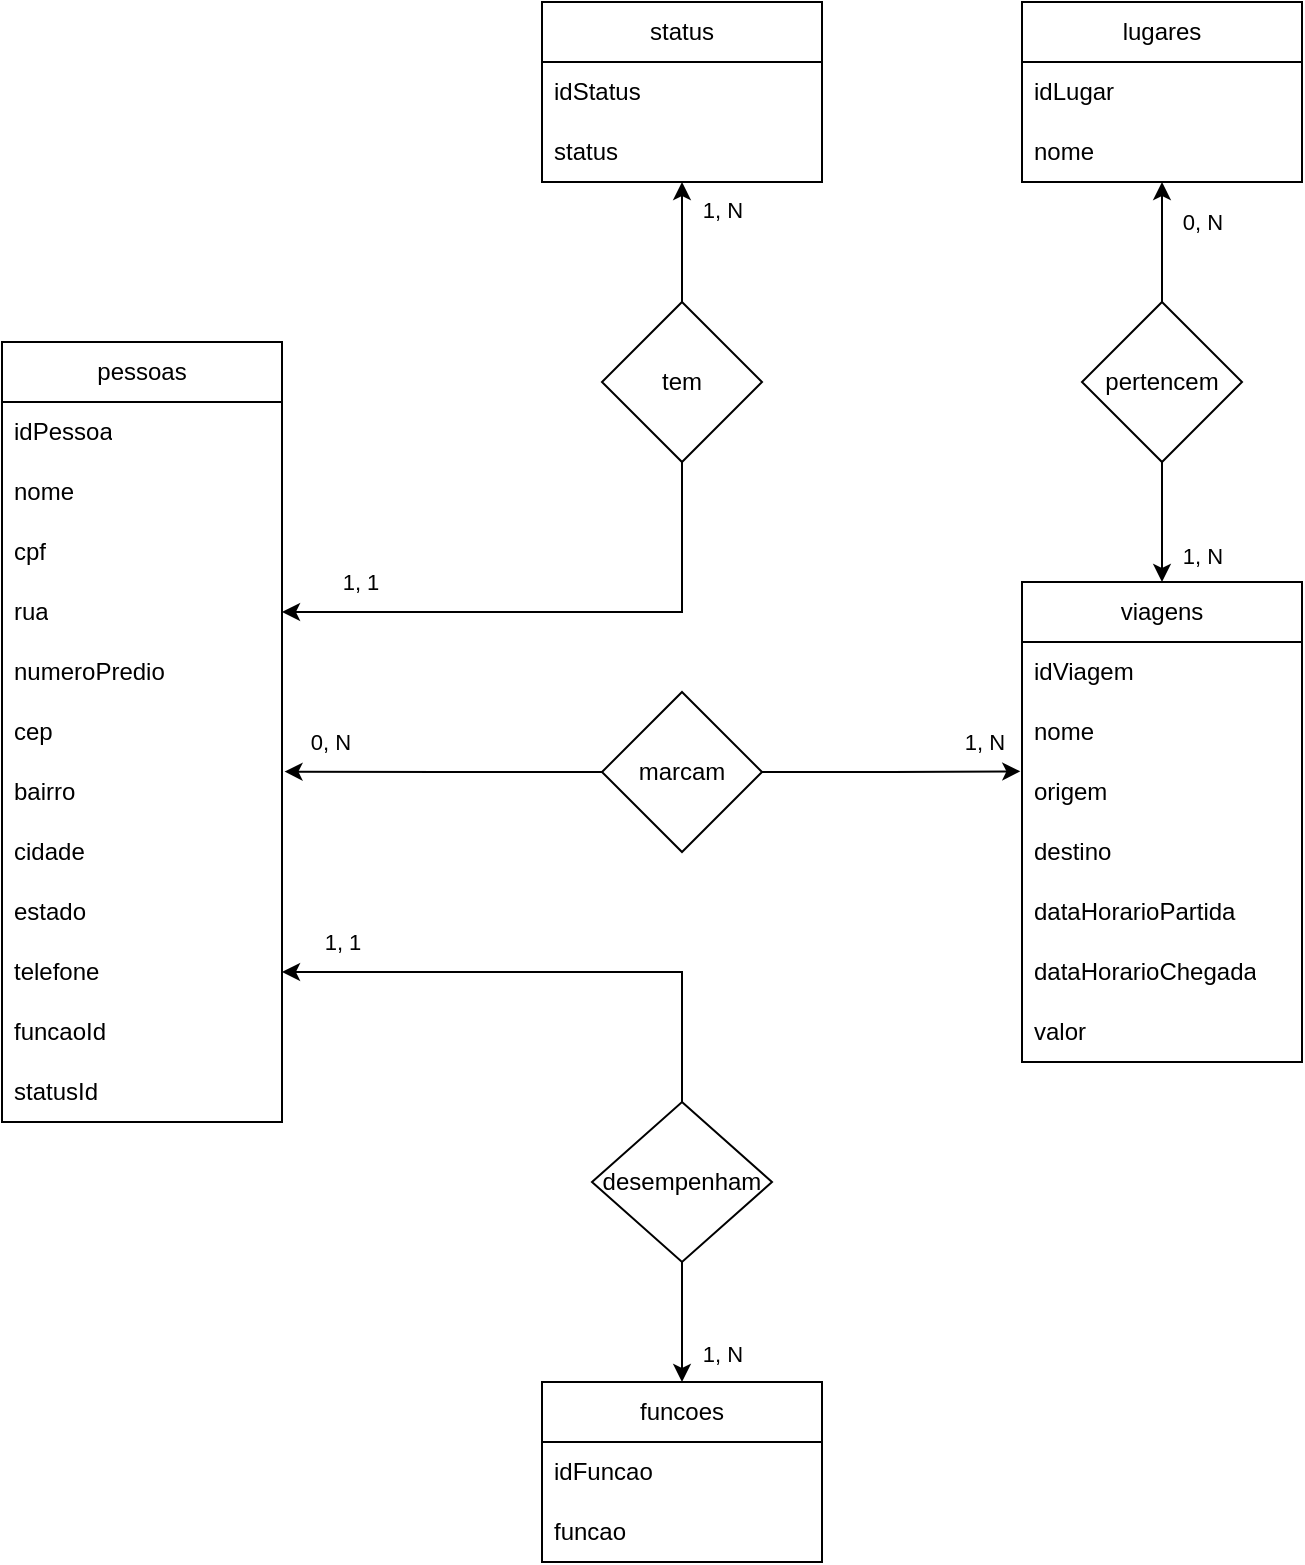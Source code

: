 <mxfile version="21.3.0" type="google">
  <diagram id="C5RBs43oDa-KdzZeNtuy" name="Page-1">
    <mxGraphModel dx="223" dy="1742" grid="1" gridSize="10" guides="1" tooltips="1" connect="1" arrows="1" fold="1" page="1" pageScale="1" pageWidth="827" pageHeight="1169" math="0" shadow="0">
      <root>
        <mxCell id="WIyWlLk6GJQsqaUBKTNV-0" />
        <mxCell id="WIyWlLk6GJQsqaUBKTNV-1" parent="WIyWlLk6GJQsqaUBKTNV-0" />
        <mxCell id="slalvivG1qBlMLB8I1ww-4" value="pessoas" style="swimlane;fontStyle=0;childLayout=stackLayout;horizontal=1;startSize=30;horizontalStack=0;resizeParent=1;resizeParentMax=0;resizeLast=0;collapsible=1;marginBottom=0;whiteSpace=wrap;html=1;" parent="WIyWlLk6GJQsqaUBKTNV-1" vertex="1">
          <mxGeometry x="850" y="-870" width="140" height="390" as="geometry" />
        </mxCell>
        <mxCell id="slalvivG1qBlMLB8I1ww-5" value="idPessoa" style="text;strokeColor=none;fillColor=none;align=left;verticalAlign=middle;spacingLeft=4;spacingRight=4;overflow=hidden;points=[[0,0.5],[1,0.5]];portConstraint=eastwest;rotatable=0;whiteSpace=wrap;html=1;" parent="slalvivG1qBlMLB8I1ww-4" vertex="1">
          <mxGeometry y="30" width="140" height="30" as="geometry" />
        </mxCell>
        <mxCell id="slalvivG1qBlMLB8I1ww-6" value="nome" style="text;strokeColor=none;fillColor=none;align=left;verticalAlign=middle;spacingLeft=4;spacingRight=4;overflow=hidden;points=[[0,0.5],[1,0.5]];portConstraint=eastwest;rotatable=0;whiteSpace=wrap;html=1;" parent="slalvivG1qBlMLB8I1ww-4" vertex="1">
          <mxGeometry y="60" width="140" height="30" as="geometry" />
        </mxCell>
        <mxCell id="slalvivG1qBlMLB8I1ww-7" value="cpf" style="text;strokeColor=none;fillColor=none;align=left;verticalAlign=middle;spacingLeft=4;spacingRight=4;overflow=hidden;points=[[0,0.5],[1,0.5]];portConstraint=eastwest;rotatable=0;whiteSpace=wrap;html=1;" parent="slalvivG1qBlMLB8I1ww-4" vertex="1">
          <mxGeometry y="90" width="140" height="30" as="geometry" />
        </mxCell>
        <mxCell id="slalvivG1qBlMLB8I1ww-9" value="rua" style="text;strokeColor=none;fillColor=none;align=left;verticalAlign=middle;spacingLeft=4;spacingRight=4;overflow=hidden;points=[[0,0.5],[1,0.5]];portConstraint=eastwest;rotatable=0;whiteSpace=wrap;html=1;" parent="slalvivG1qBlMLB8I1ww-4" vertex="1">
          <mxGeometry y="120" width="140" height="30" as="geometry" />
        </mxCell>
        <mxCell id="slalvivG1qBlMLB8I1ww-10" value="numeroPredio" style="text;strokeColor=none;fillColor=none;align=left;verticalAlign=middle;spacingLeft=4;spacingRight=4;overflow=hidden;points=[[0,0.5],[1,0.5]];portConstraint=eastwest;rotatable=0;whiteSpace=wrap;html=1;" parent="slalvivG1qBlMLB8I1ww-4" vertex="1">
          <mxGeometry y="150" width="140" height="30" as="geometry" />
        </mxCell>
        <mxCell id="slalvivG1qBlMLB8I1ww-11" value="cep" style="text;strokeColor=none;fillColor=none;align=left;verticalAlign=middle;spacingLeft=4;spacingRight=4;overflow=hidden;points=[[0,0.5],[1,0.5]];portConstraint=eastwest;rotatable=0;whiteSpace=wrap;html=1;" parent="slalvivG1qBlMLB8I1ww-4" vertex="1">
          <mxGeometry y="180" width="140" height="30" as="geometry" />
        </mxCell>
        <mxCell id="slalvivG1qBlMLB8I1ww-12" value="bairro" style="text;strokeColor=none;fillColor=none;align=left;verticalAlign=middle;spacingLeft=4;spacingRight=4;overflow=hidden;points=[[0,0.5],[1,0.5]];portConstraint=eastwest;rotatable=0;whiteSpace=wrap;html=1;" parent="slalvivG1qBlMLB8I1ww-4" vertex="1">
          <mxGeometry y="210" width="140" height="30" as="geometry" />
        </mxCell>
        <mxCell id="slalvivG1qBlMLB8I1ww-13" value="cidade" style="text;strokeColor=none;fillColor=none;align=left;verticalAlign=middle;spacingLeft=4;spacingRight=4;overflow=hidden;points=[[0,0.5],[1,0.5]];portConstraint=eastwest;rotatable=0;whiteSpace=wrap;html=1;" parent="slalvivG1qBlMLB8I1ww-4" vertex="1">
          <mxGeometry y="240" width="140" height="30" as="geometry" />
        </mxCell>
        <mxCell id="slalvivG1qBlMLB8I1ww-14" value="estado" style="text;strokeColor=none;fillColor=none;align=left;verticalAlign=middle;spacingLeft=4;spacingRight=4;overflow=hidden;points=[[0,0.5],[1,0.5]];portConstraint=eastwest;rotatable=0;whiteSpace=wrap;html=1;" parent="slalvivG1qBlMLB8I1ww-4" vertex="1">
          <mxGeometry y="270" width="140" height="30" as="geometry" />
        </mxCell>
        <mxCell id="slalvivG1qBlMLB8I1ww-19" value="telefone" style="text;strokeColor=none;fillColor=none;align=left;verticalAlign=middle;spacingLeft=4;spacingRight=4;overflow=hidden;points=[[0,0.5],[1,0.5]];portConstraint=eastwest;rotatable=0;whiteSpace=wrap;html=1;" parent="slalvivG1qBlMLB8I1ww-4" vertex="1">
          <mxGeometry y="300" width="140" height="30" as="geometry" />
        </mxCell>
        <mxCell id="slalvivG1qBlMLB8I1ww-20" value="funcaoId" style="text;strokeColor=none;fillColor=none;align=left;verticalAlign=middle;spacingLeft=4;spacingRight=4;overflow=hidden;points=[[0,0.5],[1,0.5]];portConstraint=eastwest;rotatable=0;whiteSpace=wrap;html=1;" parent="slalvivG1qBlMLB8I1ww-4" vertex="1">
          <mxGeometry y="330" width="140" height="30" as="geometry" />
        </mxCell>
        <mxCell id="slalvivG1qBlMLB8I1ww-21" value="statusId" style="text;strokeColor=none;fillColor=none;align=left;verticalAlign=middle;spacingLeft=4;spacingRight=4;overflow=hidden;points=[[0,0.5],[1,0.5]];portConstraint=eastwest;rotatable=0;whiteSpace=wrap;html=1;" parent="slalvivG1qBlMLB8I1ww-4" vertex="1">
          <mxGeometry y="360" width="140" height="30" as="geometry" />
        </mxCell>
        <mxCell id="slalvivG1qBlMLB8I1ww-15" value="status" style="swimlane;fontStyle=0;childLayout=stackLayout;horizontal=1;startSize=30;horizontalStack=0;resizeParent=1;resizeParentMax=0;resizeLast=0;collapsible=1;marginBottom=0;whiteSpace=wrap;html=1;" parent="WIyWlLk6GJQsqaUBKTNV-1" vertex="1">
          <mxGeometry x="1120" y="-1040" width="140" height="90" as="geometry" />
        </mxCell>
        <mxCell id="slalvivG1qBlMLB8I1ww-16" value="idStatus" style="text;strokeColor=none;fillColor=none;align=left;verticalAlign=middle;spacingLeft=4;spacingRight=4;overflow=hidden;points=[[0,0.5],[1,0.5]];portConstraint=eastwest;rotatable=0;whiteSpace=wrap;html=1;" parent="slalvivG1qBlMLB8I1ww-15" vertex="1">
          <mxGeometry y="30" width="140" height="30" as="geometry" />
        </mxCell>
        <mxCell id="slalvivG1qBlMLB8I1ww-17" value="status" style="text;strokeColor=none;fillColor=none;align=left;verticalAlign=middle;spacingLeft=4;spacingRight=4;overflow=hidden;points=[[0,0.5],[1,0.5]];portConstraint=eastwest;rotatable=0;whiteSpace=wrap;html=1;" parent="slalvivG1qBlMLB8I1ww-15" vertex="1">
          <mxGeometry y="60" width="140" height="30" as="geometry" />
        </mxCell>
        <mxCell id="slalvivG1qBlMLB8I1ww-22" value="funcoes" style="swimlane;fontStyle=0;childLayout=stackLayout;horizontal=1;startSize=30;horizontalStack=0;resizeParent=1;resizeParentMax=0;resizeLast=0;collapsible=1;marginBottom=0;whiteSpace=wrap;html=1;" parent="WIyWlLk6GJQsqaUBKTNV-1" vertex="1">
          <mxGeometry x="1120" y="-350" width="140" height="90" as="geometry" />
        </mxCell>
        <mxCell id="slalvivG1qBlMLB8I1ww-23" value="idFuncao" style="text;strokeColor=none;fillColor=none;align=left;verticalAlign=middle;spacingLeft=4;spacingRight=4;overflow=hidden;points=[[0,0.5],[1,0.5]];portConstraint=eastwest;rotatable=0;whiteSpace=wrap;html=1;" parent="slalvivG1qBlMLB8I1ww-22" vertex="1">
          <mxGeometry y="30" width="140" height="30" as="geometry" />
        </mxCell>
        <mxCell id="slalvivG1qBlMLB8I1ww-24" value="funcao" style="text;strokeColor=none;fillColor=none;align=left;verticalAlign=middle;spacingLeft=4;spacingRight=4;overflow=hidden;points=[[0,0.5],[1,0.5]];portConstraint=eastwest;rotatable=0;whiteSpace=wrap;html=1;" parent="slalvivG1qBlMLB8I1ww-22" vertex="1">
          <mxGeometry y="60" width="140" height="30" as="geometry" />
        </mxCell>
        <mxCell id="slalvivG1qBlMLB8I1ww-27" value="lugares" style="swimlane;fontStyle=0;childLayout=stackLayout;horizontal=1;startSize=30;horizontalStack=0;resizeParent=1;resizeParentMax=0;resizeLast=0;collapsible=1;marginBottom=0;whiteSpace=wrap;html=1;" parent="WIyWlLk6GJQsqaUBKTNV-1" vertex="1">
          <mxGeometry x="1360" y="-1040" width="140" height="90" as="geometry" />
        </mxCell>
        <mxCell id="slalvivG1qBlMLB8I1ww-28" value="idLugar" style="text;strokeColor=none;fillColor=none;align=left;verticalAlign=middle;spacingLeft=4;spacingRight=4;overflow=hidden;points=[[0,0.5],[1,0.5]];portConstraint=eastwest;rotatable=0;whiteSpace=wrap;html=1;" parent="slalvivG1qBlMLB8I1ww-27" vertex="1">
          <mxGeometry y="30" width="140" height="30" as="geometry" />
        </mxCell>
        <mxCell id="slalvivG1qBlMLB8I1ww-29" value="nome" style="text;strokeColor=none;fillColor=none;align=left;verticalAlign=middle;spacingLeft=4;spacingRight=4;overflow=hidden;points=[[0,0.5],[1,0.5]];portConstraint=eastwest;rotatable=0;whiteSpace=wrap;html=1;" parent="slalvivG1qBlMLB8I1ww-27" vertex="1">
          <mxGeometry y="60" width="140" height="30" as="geometry" />
        </mxCell>
        <mxCell id="_keA6CPVDdtSq5cZ1US5-0" value="viagens" style="swimlane;fontStyle=0;childLayout=stackLayout;horizontal=1;startSize=30;horizontalStack=0;resizeParent=1;resizeParentMax=0;resizeLast=0;collapsible=1;marginBottom=0;whiteSpace=wrap;html=1;" vertex="1" parent="WIyWlLk6GJQsqaUBKTNV-1">
          <mxGeometry x="1360" y="-750" width="140" height="240" as="geometry" />
        </mxCell>
        <mxCell id="_keA6CPVDdtSq5cZ1US5-1" value="idViagem" style="text;strokeColor=none;fillColor=none;align=left;verticalAlign=middle;spacingLeft=4;spacingRight=4;overflow=hidden;points=[[0,0.5],[1,0.5]];portConstraint=eastwest;rotatable=0;whiteSpace=wrap;html=1;" vertex="1" parent="_keA6CPVDdtSq5cZ1US5-0">
          <mxGeometry y="30" width="140" height="30" as="geometry" />
        </mxCell>
        <mxCell id="_keA6CPVDdtSq5cZ1US5-2" value="nome" style="text;strokeColor=none;fillColor=none;align=left;verticalAlign=middle;spacingLeft=4;spacingRight=4;overflow=hidden;points=[[0,0.5],[1,0.5]];portConstraint=eastwest;rotatable=0;whiteSpace=wrap;html=1;" vertex="1" parent="_keA6CPVDdtSq5cZ1US5-0">
          <mxGeometry y="60" width="140" height="30" as="geometry" />
        </mxCell>
        <mxCell id="_keA6CPVDdtSq5cZ1US5-3" value="origem" style="text;strokeColor=none;fillColor=none;align=left;verticalAlign=middle;spacingLeft=4;spacingRight=4;overflow=hidden;points=[[0,0.5],[1,0.5]];portConstraint=eastwest;rotatable=0;whiteSpace=wrap;html=1;" vertex="1" parent="_keA6CPVDdtSq5cZ1US5-0">
          <mxGeometry y="90" width="140" height="30" as="geometry" />
        </mxCell>
        <mxCell id="_keA6CPVDdtSq5cZ1US5-6" value="destino" style="text;strokeColor=none;fillColor=none;align=left;verticalAlign=middle;spacingLeft=4;spacingRight=4;overflow=hidden;points=[[0,0.5],[1,0.5]];portConstraint=eastwest;rotatable=0;whiteSpace=wrap;html=1;" vertex="1" parent="_keA6CPVDdtSq5cZ1US5-0">
          <mxGeometry y="120" width="140" height="30" as="geometry" />
        </mxCell>
        <mxCell id="_keA6CPVDdtSq5cZ1US5-4" value="dataHorarioPartida" style="text;strokeColor=none;fillColor=none;align=left;verticalAlign=middle;spacingLeft=4;spacingRight=4;overflow=hidden;points=[[0,0.5],[1,0.5]];portConstraint=eastwest;rotatable=0;whiteSpace=wrap;html=1;" vertex="1" parent="_keA6CPVDdtSq5cZ1US5-0">
          <mxGeometry y="150" width="140" height="30" as="geometry" />
        </mxCell>
        <mxCell id="_keA6CPVDdtSq5cZ1US5-5" value="dataHorarioChegada" style="text;strokeColor=none;fillColor=none;align=left;verticalAlign=middle;spacingLeft=4;spacingRight=4;overflow=hidden;points=[[0,0.5],[1,0.5]];portConstraint=eastwest;rotatable=0;whiteSpace=wrap;html=1;" vertex="1" parent="_keA6CPVDdtSq5cZ1US5-0">
          <mxGeometry y="180" width="140" height="30" as="geometry" />
        </mxCell>
        <mxCell id="_keA6CPVDdtSq5cZ1US5-7" value="valor" style="text;strokeColor=none;fillColor=none;align=left;verticalAlign=middle;spacingLeft=4;spacingRight=4;overflow=hidden;points=[[0,0.5],[1,0.5]];portConstraint=eastwest;rotatable=0;whiteSpace=wrap;html=1;" vertex="1" parent="_keA6CPVDdtSq5cZ1US5-0">
          <mxGeometry y="210" width="140" height="30" as="geometry" />
        </mxCell>
        <mxCell id="mPpHVOTmsaQhRyENQoXs-20" style="edgeStyle=orthogonalEdgeStyle;rounded=0;orthogonalLoop=1;jettySize=auto;html=1;entryX=1.009;entryY=0.16;entryDx=0;entryDy=0;entryPerimeter=0;" edge="1" parent="WIyWlLk6GJQsqaUBKTNV-1" source="mPpHVOTmsaQhRyENQoXs-6" target="slalvivG1qBlMLB8I1ww-12">
          <mxGeometry relative="1" as="geometry">
            <mxPoint x="1050" y="-660" as="targetPoint" />
          </mxGeometry>
        </mxCell>
        <mxCell id="mPpHVOTmsaQhRyENQoXs-24" value="0, N" style="edgeLabel;html=1;align=center;verticalAlign=middle;resizable=0;points=[];" vertex="1" connectable="0" parent="mPpHVOTmsaQhRyENQoXs-20">
          <mxGeometry x="0.805" y="2" relative="1" as="geometry">
            <mxPoint x="7" y="-17" as="offset" />
          </mxGeometry>
        </mxCell>
        <mxCell id="mPpHVOTmsaQhRyENQoXs-6" value="marcam" style="rhombus;whiteSpace=wrap;html=1;" vertex="1" parent="WIyWlLk6GJQsqaUBKTNV-1">
          <mxGeometry x="1150" y="-695" width="80" height="80" as="geometry" />
        </mxCell>
        <mxCell id="mPpHVOTmsaQhRyENQoXs-38" style="edgeStyle=orthogonalEdgeStyle;rounded=0;orthogonalLoop=1;jettySize=auto;html=1;entryX=0.5;entryY=1;entryDx=0;entryDy=0;entryPerimeter=0;" edge="1" parent="WIyWlLk6GJQsqaUBKTNV-1" source="_keA6CPVDdtSq5cZ1US5-8" target="slalvivG1qBlMLB8I1ww-29">
          <mxGeometry relative="1" as="geometry" />
        </mxCell>
        <mxCell id="mPpHVOTmsaQhRyENQoXs-39" value="0, N" style="edgeLabel;html=1;align=center;verticalAlign=middle;resizable=0;points=[];" vertex="1" connectable="0" parent="mPpHVOTmsaQhRyENQoXs-38">
          <mxGeometry x="0.338" y="1" relative="1" as="geometry">
            <mxPoint x="21" as="offset" />
          </mxGeometry>
        </mxCell>
        <mxCell id="_keA6CPVDdtSq5cZ1US5-8" value="pertencem" style="rhombus;whiteSpace=wrap;html=1;" vertex="1" parent="WIyWlLk6GJQsqaUBKTNV-1">
          <mxGeometry x="1390" y="-890" width="80" height="80" as="geometry" />
        </mxCell>
        <mxCell id="_keA6CPVDdtSq5cZ1US5-16" style="edgeStyle=orthogonalEdgeStyle;rounded=0;orthogonalLoop=1;jettySize=auto;html=1;entryX=0.5;entryY=0;entryDx=0;entryDy=0;" edge="1" parent="WIyWlLk6GJQsqaUBKTNV-1" source="_keA6CPVDdtSq5cZ1US5-8" target="_keA6CPVDdtSq5cZ1US5-0">
          <mxGeometry relative="1" as="geometry" />
        </mxCell>
        <mxCell id="mPpHVOTmsaQhRyENQoXs-28" value="1, N" style="edgeLabel;html=1;align=center;verticalAlign=middle;resizable=0;points=[];" vertex="1" connectable="0" parent="_keA6CPVDdtSq5cZ1US5-16">
          <mxGeometry x="0.553" y="-1" relative="1" as="geometry">
            <mxPoint x="21" as="offset" />
          </mxGeometry>
        </mxCell>
        <mxCell id="mPpHVOTmsaQhRyENQoXs-23" style="edgeStyle=orthogonalEdgeStyle;rounded=0;orthogonalLoop=1;jettySize=auto;html=1;entryX=-0.006;entryY=0.156;entryDx=0;entryDy=0;entryPerimeter=0;exitX=1;exitY=0.5;exitDx=0;exitDy=0;" edge="1" parent="WIyWlLk6GJQsqaUBKTNV-1" source="mPpHVOTmsaQhRyENQoXs-6" target="_keA6CPVDdtSq5cZ1US5-3">
          <mxGeometry relative="1" as="geometry">
            <mxPoint x="1733.941" y="-654.941" as="sourcePoint" />
          </mxGeometry>
        </mxCell>
        <mxCell id="mPpHVOTmsaQhRyENQoXs-25" value="1, N" style="edgeLabel;html=1;align=center;verticalAlign=middle;resizable=0;points=[];" vertex="1" connectable="0" parent="mPpHVOTmsaQhRyENQoXs-23">
          <mxGeometry x="0.725" y="2" relative="1" as="geometry">
            <mxPoint y="-13" as="offset" />
          </mxGeometry>
        </mxCell>
        <mxCell id="mPpHVOTmsaQhRyENQoXs-30" style="edgeStyle=orthogonalEdgeStyle;rounded=0;orthogonalLoop=1;jettySize=auto;html=1;entryX=0.5;entryY=0;entryDx=0;entryDy=0;" edge="1" parent="WIyWlLk6GJQsqaUBKTNV-1" source="mPpHVOTmsaQhRyENQoXs-10" target="slalvivG1qBlMLB8I1ww-22">
          <mxGeometry relative="1" as="geometry" />
        </mxCell>
        <mxCell id="mPpHVOTmsaQhRyENQoXs-37" value="1, N" style="edgeLabel;html=1;align=center;verticalAlign=middle;resizable=0;points=[];" vertex="1" connectable="0" parent="mPpHVOTmsaQhRyENQoXs-30">
          <mxGeometry x="0.713" y="-1" relative="1" as="geometry">
            <mxPoint x="21" y="-6" as="offset" />
          </mxGeometry>
        </mxCell>
        <mxCell id="mPpHVOTmsaQhRyENQoXs-31" style="edgeStyle=orthogonalEdgeStyle;rounded=0;orthogonalLoop=1;jettySize=auto;html=1;entryX=1;entryY=0.5;entryDx=0;entryDy=0;" edge="1" parent="WIyWlLk6GJQsqaUBKTNV-1" source="mPpHVOTmsaQhRyENQoXs-10" target="slalvivG1qBlMLB8I1ww-19">
          <mxGeometry relative="1" as="geometry" />
        </mxCell>
        <mxCell id="mPpHVOTmsaQhRyENQoXs-36" value="1, 1" style="edgeLabel;html=1;align=center;verticalAlign=middle;resizable=0;points=[];" vertex="1" connectable="0" parent="mPpHVOTmsaQhRyENQoXs-31">
          <mxGeometry x="0.412" y="-1" relative="1" as="geometry">
            <mxPoint x="-48" y="-14" as="offset" />
          </mxGeometry>
        </mxCell>
        <mxCell id="mPpHVOTmsaQhRyENQoXs-10" value="desempenham" style="rhombus;whiteSpace=wrap;html=1;" vertex="1" parent="WIyWlLk6GJQsqaUBKTNV-1">
          <mxGeometry x="1145" y="-490" width="90" height="80" as="geometry" />
        </mxCell>
        <mxCell id="mPpHVOTmsaQhRyENQoXs-32" style="edgeStyle=orthogonalEdgeStyle;rounded=0;orthogonalLoop=1;jettySize=auto;html=1;entryX=1;entryY=0.5;entryDx=0;entryDy=0;" edge="1" parent="WIyWlLk6GJQsqaUBKTNV-1" source="mPpHVOTmsaQhRyENQoXs-11" target="slalvivG1qBlMLB8I1ww-9">
          <mxGeometry relative="1" as="geometry">
            <mxPoint x="1030" y="-750" as="targetPoint" />
          </mxGeometry>
        </mxCell>
        <mxCell id="mPpHVOTmsaQhRyENQoXs-35" value="1, 1" style="edgeLabel;html=1;align=center;verticalAlign=middle;resizable=0;points=[];" vertex="1" connectable="0" parent="mPpHVOTmsaQhRyENQoXs-32">
          <mxGeometry x="0.308" relative="1" as="geometry">
            <mxPoint x="-56" y="-15" as="offset" />
          </mxGeometry>
        </mxCell>
        <mxCell id="mPpHVOTmsaQhRyENQoXs-33" style="edgeStyle=orthogonalEdgeStyle;rounded=0;orthogonalLoop=1;jettySize=auto;html=1;entryX=0.5;entryY=1;entryDx=0;entryDy=0;entryPerimeter=0;" edge="1" parent="WIyWlLk6GJQsqaUBKTNV-1" source="mPpHVOTmsaQhRyENQoXs-11" target="slalvivG1qBlMLB8I1ww-17">
          <mxGeometry relative="1" as="geometry" />
        </mxCell>
        <mxCell id="mPpHVOTmsaQhRyENQoXs-34" value="1, N" style="edgeLabel;html=1;align=center;verticalAlign=middle;resizable=0;points=[];" vertex="1" connectable="0" parent="mPpHVOTmsaQhRyENQoXs-33">
          <mxGeometry x="0.629" relative="1" as="geometry">
            <mxPoint x="20" y="3" as="offset" />
          </mxGeometry>
        </mxCell>
        <mxCell id="mPpHVOTmsaQhRyENQoXs-11" value="tem" style="rhombus;whiteSpace=wrap;html=1;" vertex="1" parent="WIyWlLk6GJQsqaUBKTNV-1">
          <mxGeometry x="1150" y="-890" width="80" height="80" as="geometry" />
        </mxCell>
      </root>
    </mxGraphModel>
  </diagram>
</mxfile>
